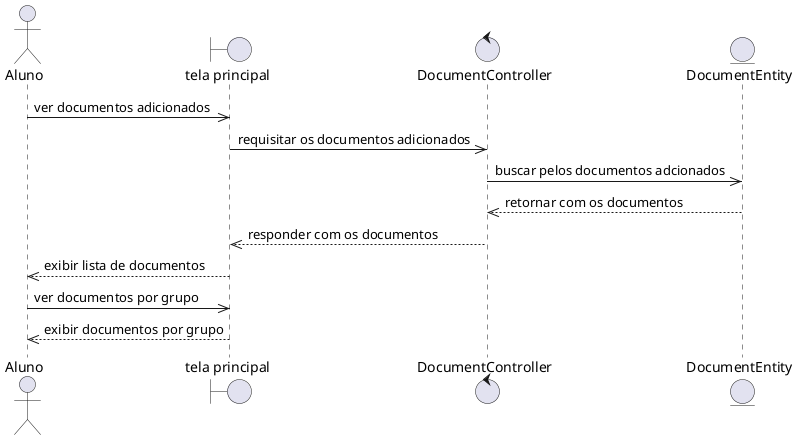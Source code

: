 @startuml
actor Aluno
boundary "tela principal" as home
control DocumentController 
entity DocumentEntity

Aluno ->> home: ver documentos adicionados
home ->> DocumentController: requisitar os documentos adicionados
DocumentController ->> DocumentEntity: buscar pelos documentos adcionados
DocumentEntity -->> DocumentController: retornar com os documentos
DocumentController -->> home: responder com os documentos
home -->> Aluno: exibir lista de documentos
Aluno ->> home: ver documentos por grupo
home -->> Aluno: exibir documentos por grupo
@enduml